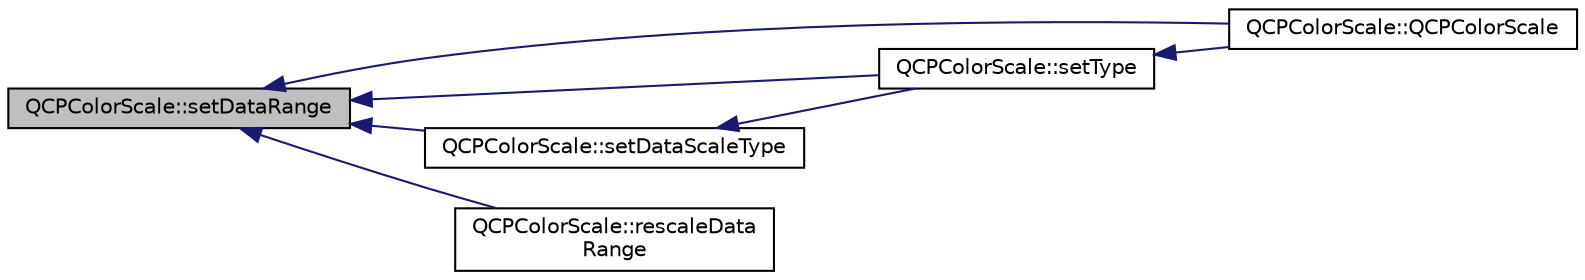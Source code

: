 digraph "QCPColorScale::setDataRange"
{
  edge [fontname="Helvetica",fontsize="10",labelfontname="Helvetica",labelfontsize="10"];
  node [fontname="Helvetica",fontsize="10",shape=record];
  rankdir="LR";
  Node81 [label="QCPColorScale::setDataRange",height=0.2,width=0.4,color="black", fillcolor="grey75", style="filled", fontcolor="black"];
  Node81 -> Node82 [dir="back",color="midnightblue",fontsize="10",style="solid",fontname="Helvetica"];
  Node82 [label="QCPColorScale::QCPColorScale",height=0.2,width=0.4,color="black", fillcolor="white", style="filled",URL="$da/d2b/class_q_c_p_color_scale.html#aa8debce1be38b54287c04d4f584394b4"];
  Node81 -> Node83 [dir="back",color="midnightblue",fontsize="10",style="solid",fontname="Helvetica"];
  Node83 [label="QCPColorScale::setType",height=0.2,width=0.4,color="black", fillcolor="white", style="filled",URL="$da/d2b/class_q_c_p_color_scale.html#a1bf9bdb291927c422dd66b404b206f1f"];
  Node83 -> Node82 [dir="back",color="midnightblue",fontsize="10",style="solid",fontname="Helvetica"];
  Node81 -> Node84 [dir="back",color="midnightblue",fontsize="10",style="solid",fontname="Helvetica"];
  Node84 [label="QCPColorScale::setDataScaleType",height=0.2,width=0.4,color="black", fillcolor="white", style="filled",URL="$da/d2b/class_q_c_p_color_scale.html#aeb6107d67dd7325145b2498abae67fc3"];
  Node84 -> Node83 [dir="back",color="midnightblue",fontsize="10",style="solid",fontname="Helvetica"];
  Node81 -> Node85 [dir="back",color="midnightblue",fontsize="10",style="solid",fontname="Helvetica"];
  Node85 [label="QCPColorScale::rescaleData\lRange",height=0.2,width=0.4,color="black", fillcolor="white", style="filled",URL="$da/d2b/class_q_c_p_color_scale.html#a425983db4478543924ddbd04ea20a356"];
}
